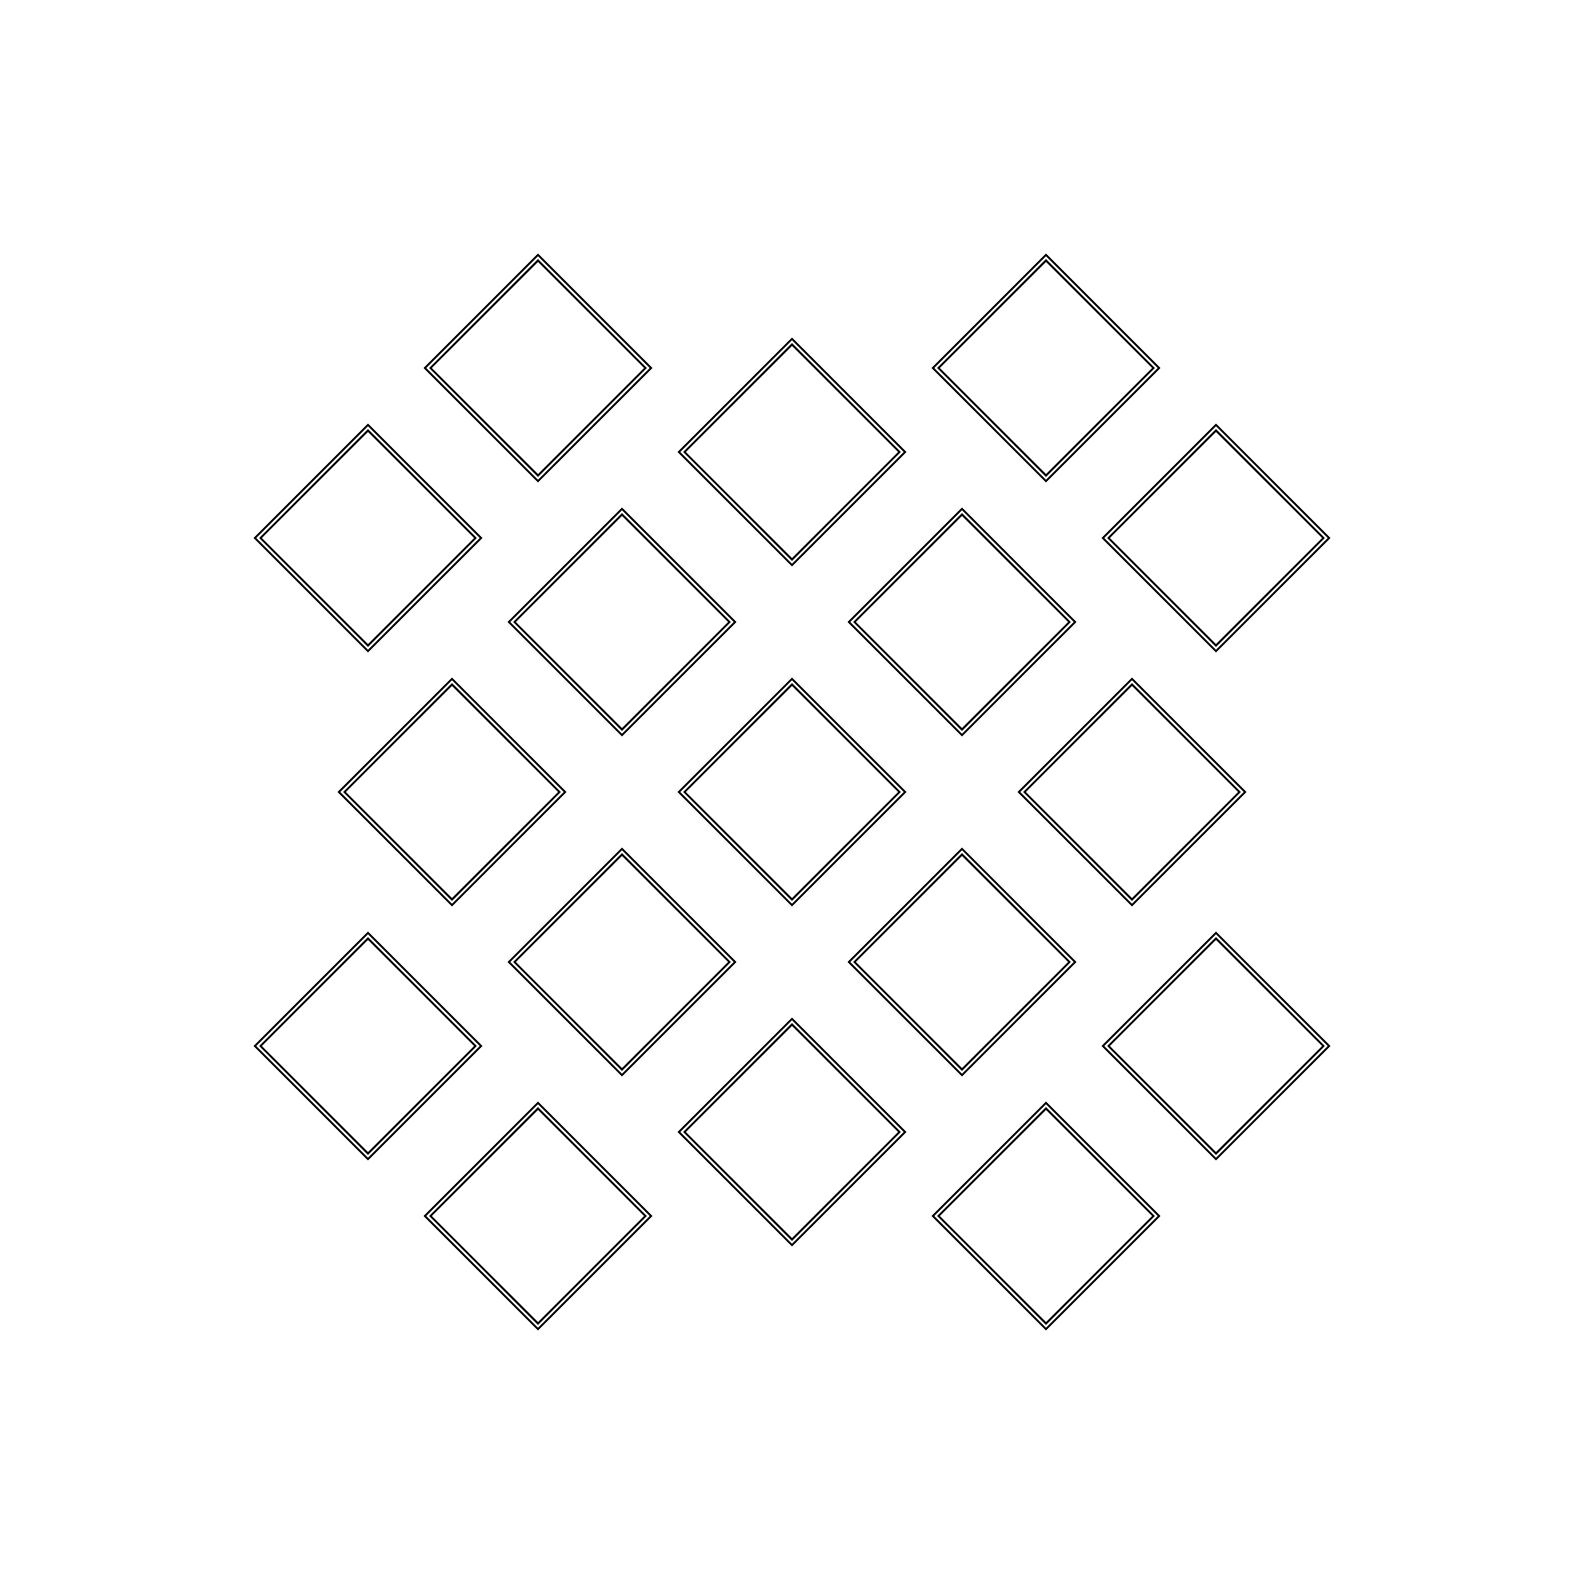 <mxfile>
    <diagram id="gQWwHAKkXH62pL57MteN" name="Page-1">
        <mxGraphModel dx="1169" dy="1636" grid="1" gridSize="10" guides="1" tooltips="1" connect="1" arrows="1" fold="1" page="1" pageScale="1" pageWidth="827" pageHeight="1169" math="0" shadow="0">
            <root>
                <mxCell id="0"/>
                <mxCell id="1" parent="0"/>
                <mxCell id="23" value="" style="group;rotation=45;" vertex="1" connectable="0" parent="1">
                    <mxGeometry x="120" y="-40" width="560" height="560" as="geometry"/>
                </mxCell>
                <mxCell id="2" value="" style="shape=ext;double=1;rounded=1;whiteSpace=wrap;html=1;rotation=135;arcSize=0;direction=east;fillColor=none;fontColor=#ffffff;strokeColor=default;" parent="23" vertex="1">
                    <mxGeometry x="240" y="240" width="80" height="80" as="geometry"/>
                </mxCell>
                <mxCell id="7" value="" style="shape=ext;double=1;rounded=1;whiteSpace=wrap;html=1;rotation=135;arcSize=0;direction=east;strokeColor=default;fillColor=none;" parent="23" vertex="1">
                    <mxGeometry x="325" y="325" width="80" height="80" as="geometry"/>
                </mxCell>
                <mxCell id="8" value="" style="shape=ext;double=1;rounded=1;whiteSpace=wrap;html=1;rotation=135;arcSize=0;direction=east;strokeColor=default;fillColor=none;" parent="23" vertex="1">
                    <mxGeometry x="410" y="240" width="80" height="80" as="geometry"/>
                </mxCell>
                <mxCell id="9" value="" style="shape=ext;double=1;rounded=1;whiteSpace=wrap;html=1;rotation=135;arcSize=0;direction=east;strokeColor=default;fillColor=none;" parent="23" vertex="1">
                    <mxGeometry x="325" y="155" width="80" height="80" as="geometry"/>
                </mxCell>
                <mxCell id="10" value="" style="shape=ext;double=1;rounded=1;whiteSpace=wrap;html=1;rotation=135;arcSize=0;direction=east;strokeColor=default;fillColor=none;" parent="23" vertex="1">
                    <mxGeometry x="240" y="70" width="80" height="80" as="geometry"/>
                </mxCell>
                <mxCell id="11" value="" style="shape=ext;double=1;rounded=1;whiteSpace=wrap;html=1;rotation=135;arcSize=0;direction=east;strokeColor=default;fillColor=none;" parent="23" vertex="1">
                    <mxGeometry x="155" y="155" width="80" height="80" as="geometry"/>
                </mxCell>
                <mxCell id="12" value="" style="shape=ext;double=1;rounded=1;whiteSpace=wrap;html=1;rotation=135;arcSize=0;direction=east;strokeColor=default;fillColor=none;" parent="23" vertex="1">
                    <mxGeometry x="70" y="240" width="80" height="80" as="geometry"/>
                </mxCell>
                <mxCell id="13" value="" style="shape=ext;double=1;rounded=1;whiteSpace=wrap;html=1;rotation=135;arcSize=0;direction=east;strokeColor=default;fillColor=none;" parent="23" vertex="1">
                    <mxGeometry x="155" y="325" width="80" height="80" as="geometry"/>
                </mxCell>
                <mxCell id="14" value="" style="shape=ext;double=1;rounded=1;whiteSpace=wrap;html=1;rotation=135;arcSize=0;direction=east;strokeColor=default;fillColor=none;" parent="23" vertex="1">
                    <mxGeometry x="240" y="410" width="80" height="80" as="geometry"/>
                </mxCell>
                <mxCell id="15" value="" style="shape=ext;double=1;rounded=1;whiteSpace=wrap;html=1;rotation=135;arcSize=0;direction=east;strokeColor=default;fillColor=none;" parent="23" vertex="1">
                    <mxGeometry x="452" y="367" width="80" height="80" as="geometry"/>
                </mxCell>
                <mxCell id="16" value="" style="shape=ext;double=1;rounded=1;whiteSpace=wrap;html=1;rotation=135;arcSize=0;direction=east;strokeColor=default;fillColor=none;" parent="23" vertex="1">
                    <mxGeometry x="367" y="452" width="80" height="80" as="geometry"/>
                </mxCell>
                <mxCell id="17" value="" style="shape=ext;double=1;rounded=1;whiteSpace=wrap;html=1;rotation=135;arcSize=0;direction=east;strokeColor=default;fillColor=none;" parent="23" vertex="1">
                    <mxGeometry x="452" y="113" width="80" height="80" as="geometry"/>
                </mxCell>
                <mxCell id="18" value="" style="shape=ext;double=1;rounded=1;whiteSpace=wrap;html=1;rotation=135;arcSize=0;direction=east;strokeColor=default;fillColor=none;" parent="23" vertex="1">
                    <mxGeometry x="367" y="28" width="80" height="80" as="geometry"/>
                </mxCell>
                <mxCell id="19" value="" style="shape=ext;double=1;rounded=1;whiteSpace=wrap;html=1;rotation=135;arcSize=0;direction=east;strokeColor=default;fillColor=none;" parent="23" vertex="1">
                    <mxGeometry x="113" y="28" width="80" height="80" as="geometry"/>
                </mxCell>
                <mxCell id="20" value="" style="shape=ext;double=1;rounded=1;whiteSpace=wrap;html=1;rotation=135;arcSize=0;direction=east;strokeColor=default;fillColor=none;" parent="23" vertex="1">
                    <mxGeometry x="28" y="113" width="80" height="80" as="geometry"/>
                </mxCell>
                <mxCell id="21" value="" style="shape=ext;double=1;rounded=1;whiteSpace=wrap;html=1;rotation=135;arcSize=0;direction=east;strokeColor=default;fillColor=none;" parent="23" vertex="1">
                    <mxGeometry x="28" y="367" width="80" height="80" as="geometry"/>
                </mxCell>
                <mxCell id="22" value="" style="shape=ext;double=1;rounded=1;whiteSpace=wrap;html=1;rotation=135;arcSize=0;direction=east;strokeColor=default;fillColor=none;" parent="23" vertex="1">
                    <mxGeometry x="113" y="452" width="80" height="80" as="geometry"/>
                </mxCell>
            </root>
        </mxGraphModel>
    </diagram>
</mxfile>